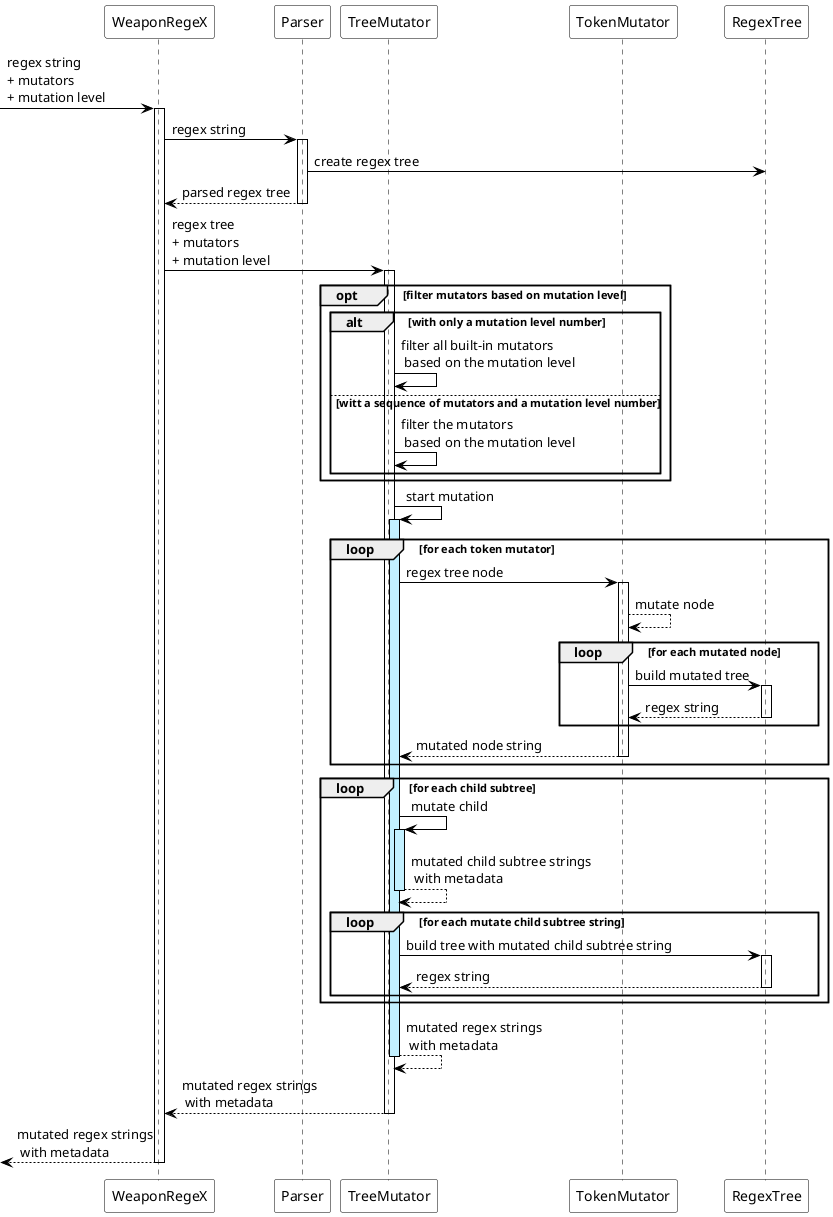 @startuml

'skinparam monochrome true
skinparam backgroundcolor white
'skinparam backgroundcolor transparent
skinparam shadowing false
skinparam sequence {
    ArrowColor black
    LifeLineBorderColor black
    LifeLineBackgroundColor transparent
    ParticipantBorderColor black
    ParticipantBackgroundColor transparent
    GroupBodyBackgroundColor transparent
    BoxBorderColor transparent
}

'left to right direction

'title Sequence Diagram
participant WeaponRegeX
participant Parser
participant TreeMutator
participant TokenMutator
participant RegexTree

-> WeaponRegeX: regex string\n+ mutators\n+ mutation level

'== Parsing ==
activate WeaponRegeX
WeaponRegeX -> Parser: regex string

activate Parser
Parser -> RegexTree: create regex tree
return parsed regex tree

'== Mutating ==
WeaponRegeX -> TreeMutator: regex tree\n+ mutators\n+ mutation level
activate TreeMutator

opt filter mutators based on mutation level
    alt with only a mutation level number
        TreeMutator -> TreeMutator: filter all built-in mutators\n based on the mutation level
    else witt a sequence of mutators and a mutation level number
        TreeMutator -> TreeMutator: filter the mutators\n based on the mutation level
    end
end

TreeMutator -> TreeMutator: start mutation
activate TreeMutator #application
    loop for each token mutator
        TreeMutator -> TokenMutator: regex tree node
        activate TokenMutator
        TokenMutator --> TokenMutator: mutate node

        loop for each mutated node
            TokenMutator -> RegexTree: build mutated tree
            activate RegexTree
            return regex string
        end
        return mutated node string
    end

    loop for each child subtree
        TreeMutator -> TreeMutator: mutate child
        activate TreeMutator #application
        return mutated child subtree strings\n with metadata

        loop for each mutate child subtree string
            TreeMutator -> RegexTree: build tree with mutated child subtree string
            activate RegexTree
            return regex string
        end
    end
return mutated regex strings\n with metadata
return mutated regex strings\n with metadata

<-- WeaponRegeX: mutated regex strings\n with metadata
deactivate WeaponRegeX

@enduml